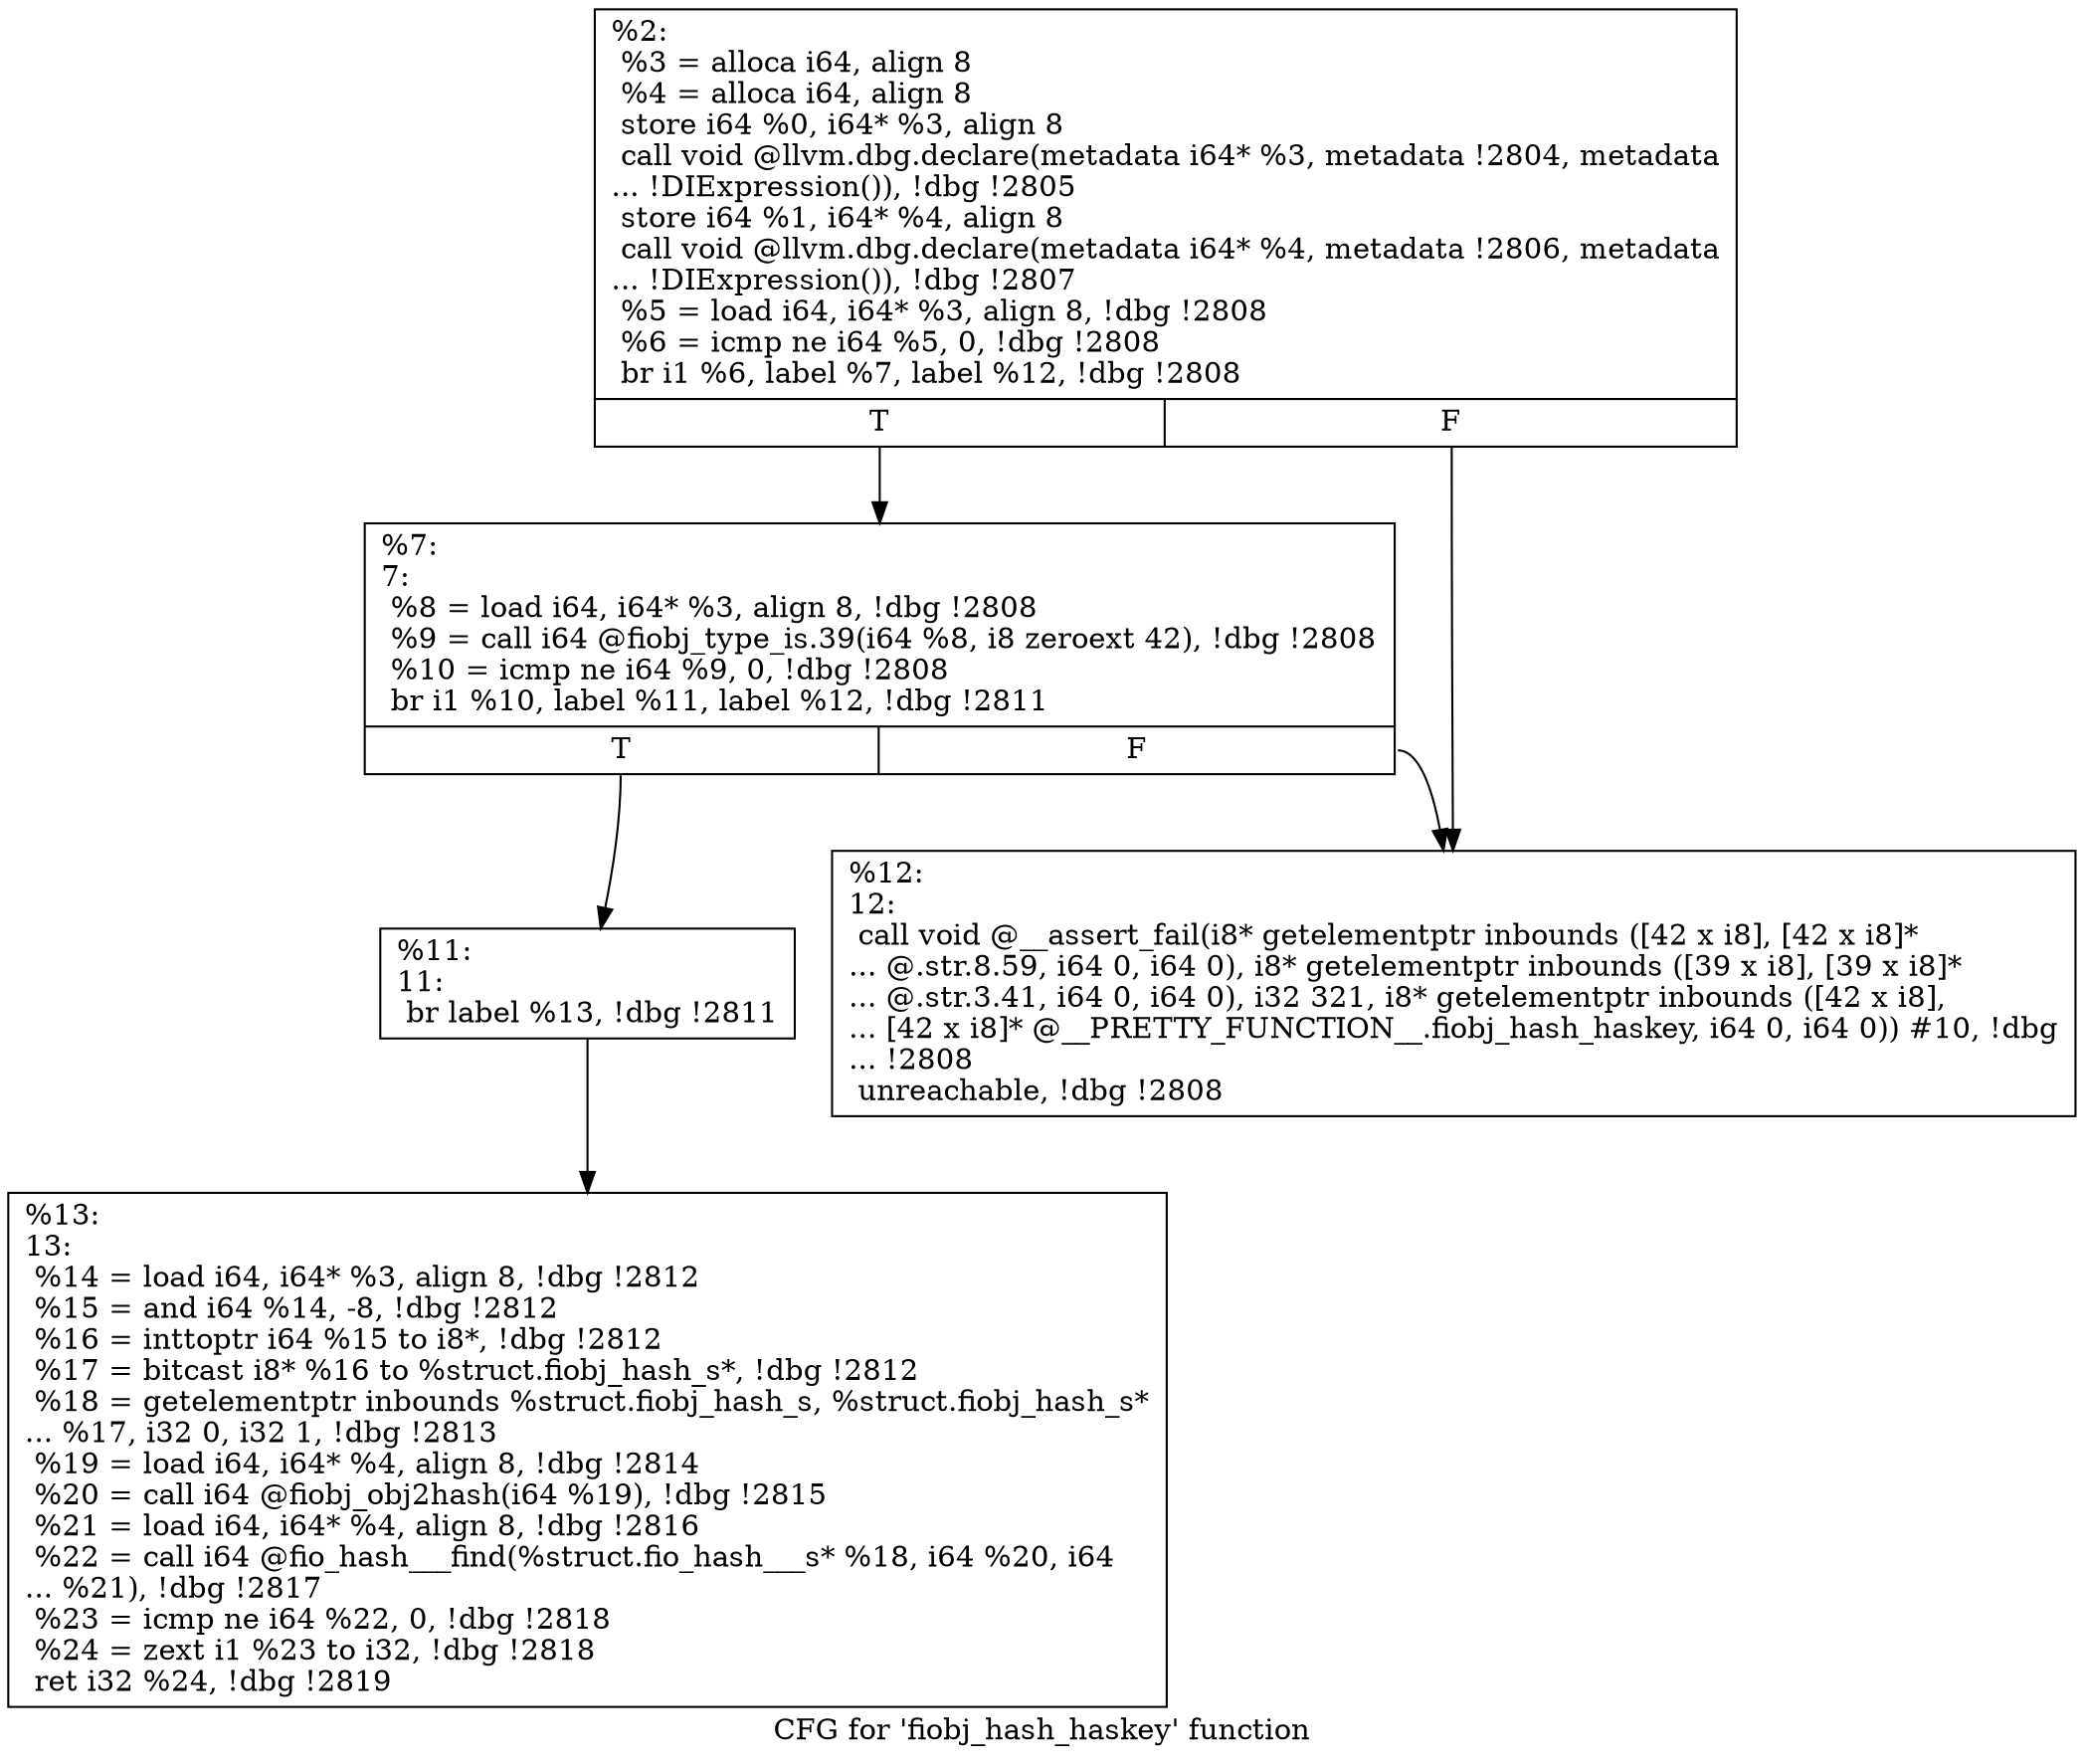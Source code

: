 digraph "CFG for 'fiobj_hash_haskey' function" {
	label="CFG for 'fiobj_hash_haskey' function";

	Node0x556851e92cd0 [shape=record,label="{%2:\l  %3 = alloca i64, align 8\l  %4 = alloca i64, align 8\l  store i64 %0, i64* %3, align 8\l  call void @llvm.dbg.declare(metadata i64* %3, metadata !2804, metadata\l... !DIExpression()), !dbg !2805\l  store i64 %1, i64* %4, align 8\l  call void @llvm.dbg.declare(metadata i64* %4, metadata !2806, metadata\l... !DIExpression()), !dbg !2807\l  %5 = load i64, i64* %3, align 8, !dbg !2808\l  %6 = icmp ne i64 %5, 0, !dbg !2808\l  br i1 %6, label %7, label %12, !dbg !2808\l|{<s0>T|<s1>F}}"];
	Node0x556851e92cd0:s0 -> Node0x556851e93f90;
	Node0x556851e92cd0:s1 -> Node0x556851e94030;
	Node0x556851e93f90 [shape=record,label="{%7:\l7:                                                \l  %8 = load i64, i64* %3, align 8, !dbg !2808\l  %9 = call i64 @fiobj_type_is.39(i64 %8, i8 zeroext 42), !dbg !2808\l  %10 = icmp ne i64 %9, 0, !dbg !2808\l  br i1 %10, label %11, label %12, !dbg !2811\l|{<s0>T|<s1>F}}"];
	Node0x556851e93f90:s0 -> Node0x556851e93fe0;
	Node0x556851e93f90:s1 -> Node0x556851e94030;
	Node0x556851e93fe0 [shape=record,label="{%11:\l11:                                               \l  br label %13, !dbg !2811\l}"];
	Node0x556851e93fe0 -> Node0x556851e94080;
	Node0x556851e94030 [shape=record,label="{%12:\l12:                                               \l  call void @__assert_fail(i8* getelementptr inbounds ([42 x i8], [42 x i8]*\l... @.str.8.59, i64 0, i64 0), i8* getelementptr inbounds ([39 x i8], [39 x i8]*\l... @.str.3.41, i64 0, i64 0), i32 321, i8* getelementptr inbounds ([42 x i8],\l... [42 x i8]* @__PRETTY_FUNCTION__.fiobj_hash_haskey, i64 0, i64 0)) #10, !dbg\l... !2808\l  unreachable, !dbg !2808\l}"];
	Node0x556851e94080 [shape=record,label="{%13:\l13:                                               \l  %14 = load i64, i64* %3, align 8, !dbg !2812\l  %15 = and i64 %14, -8, !dbg !2812\l  %16 = inttoptr i64 %15 to i8*, !dbg !2812\l  %17 = bitcast i8* %16 to %struct.fiobj_hash_s*, !dbg !2812\l  %18 = getelementptr inbounds %struct.fiobj_hash_s, %struct.fiobj_hash_s*\l... %17, i32 0, i32 1, !dbg !2813\l  %19 = load i64, i64* %4, align 8, !dbg !2814\l  %20 = call i64 @fiobj_obj2hash(i64 %19), !dbg !2815\l  %21 = load i64, i64* %4, align 8, !dbg !2816\l  %22 = call i64 @fio_hash___find(%struct.fio_hash___s* %18, i64 %20, i64\l... %21), !dbg !2817\l  %23 = icmp ne i64 %22, 0, !dbg !2818\l  %24 = zext i1 %23 to i32, !dbg !2818\l  ret i32 %24, !dbg !2819\l}"];
}
